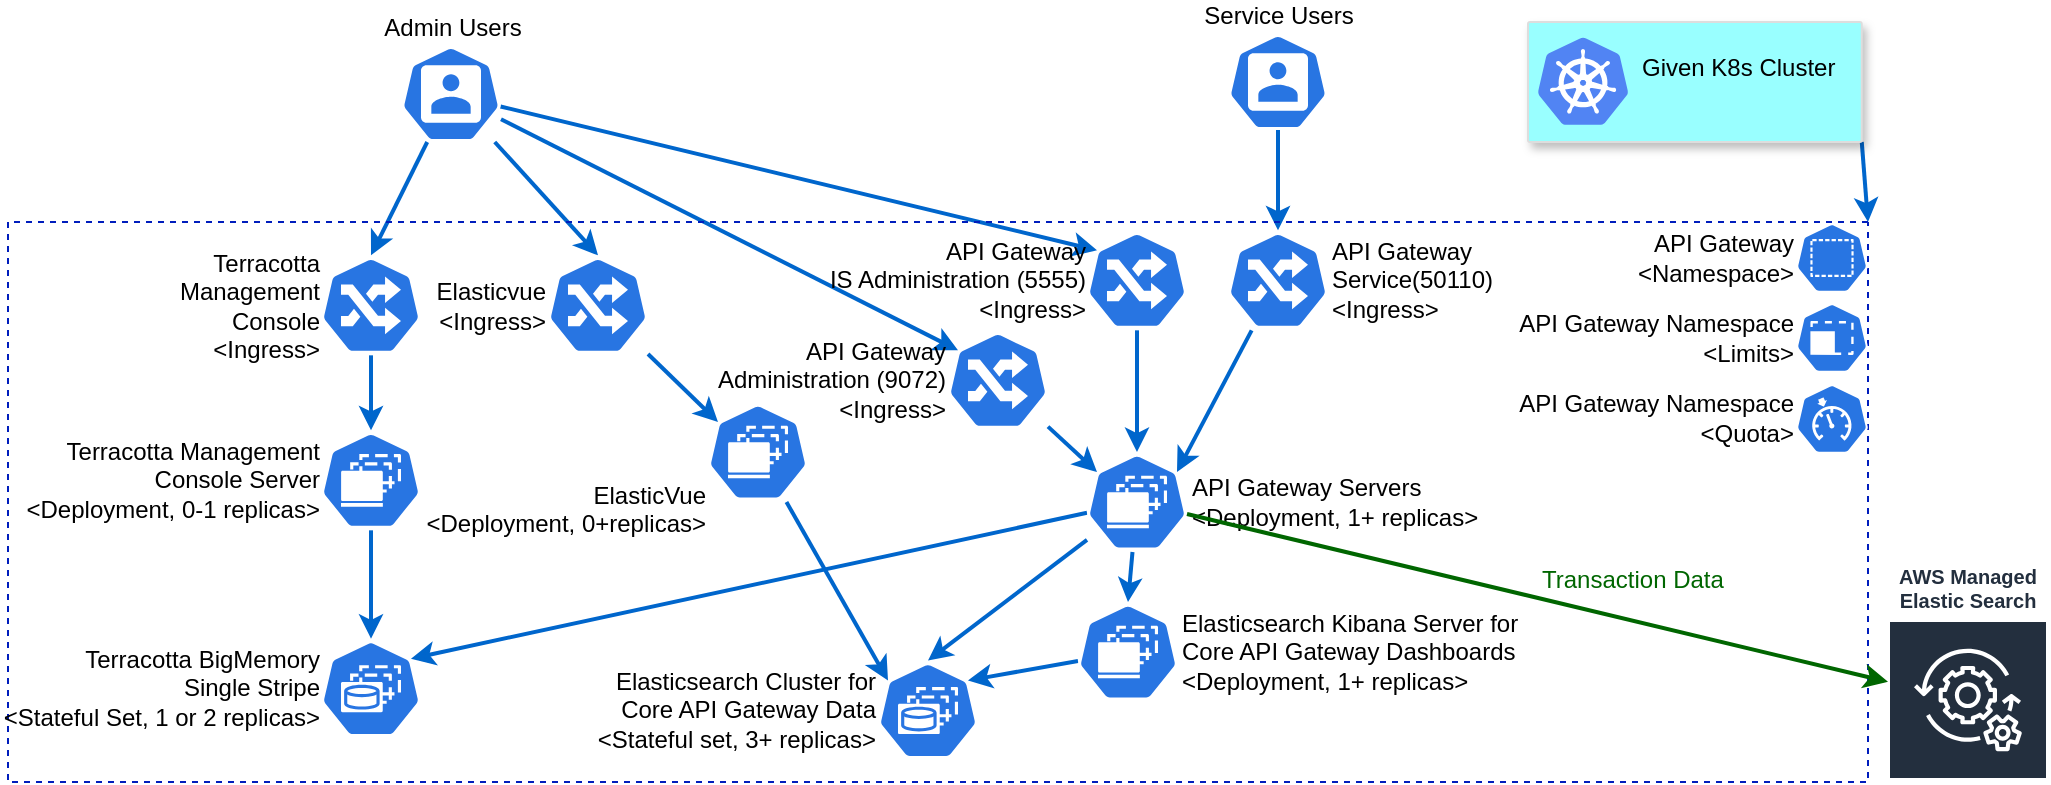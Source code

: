 <mxfile>
    <diagram id="Z4bislkCZCzLa6wyw-eV" name="Page-1">
        <mxGraphModel dx="1128" dy="679" grid="1" gridSize="10" guides="1" tooltips="1" connect="1" arrows="1" fold="1" page="1" pageScale="1" pageWidth="1169" pageHeight="827" background="#ffffff" math="0" shadow="0">
            <root>
                <mxCell id="0"/>
                <mxCell id="1" parent="0"/>
                <mxCell id="44" style="edgeStyle=none;html=1;fontSize=12;fontColor=#000000;strokeColor=#0066CC;strokeWidth=2;entryX=1;entryY=0;entryDx=0;entryDy=0;exitX=1;exitY=1;exitDx=0;exitDy=0;" edge="1" parent="1" source="11" target="13">
                    <mxGeometry relative="1" as="geometry">
                        <mxPoint x="963.385" y="110" as="sourcePoint"/>
                        <mxPoint x="892.2" y="140" as="targetPoint"/>
                    </mxGeometry>
                </mxCell>
                <mxCell id="11" value="" style="strokeColor=#dddddd;shadow=1;strokeWidth=1;rounded=1;absoluteArcSize=1;arcSize=2;labelBackgroundColor=none;fontColor=default;fillColor=#99FFFF;" vertex="1" parent="1">
                    <mxGeometry x="790" y="40" width="166.88" height="60" as="geometry"/>
                </mxCell>
                <mxCell id="12" value="&lt;font color=&quot;#000000&quot;&gt;Given K8s Cluster&lt;br&gt;&lt;br&gt;&lt;/font&gt;" style="sketch=0;dashed=0;connectable=0;html=1;fillColor=#5184F3;strokeColor=none;shape=mxgraph.gcp2.kubernetes_logo;part=1;labelPosition=right;verticalLabelPosition=middle;align=left;verticalAlign=middle;spacingLeft=5;fontColor=#999999;fontSize=12;labelBackgroundColor=none;" vertex="1" parent="11">
                    <mxGeometry width="45" height="43.65" relative="1" as="geometry">
                        <mxPoint x="5" y="7.675" as="offset"/>
                    </mxGeometry>
                </mxCell>
                <mxCell id="33" style="edgeStyle=none;html=1;entryX=0.5;entryY=0;entryDx=0;entryDy=0;entryPerimeter=0;fontSize=12;fontColor=#000000;strokeColor=#0066CC;strokeWidth=2;" edge="1" parent="1" source="17" target="31">
                    <mxGeometry relative="1" as="geometry"/>
                </mxCell>
                <mxCell id="17" value="Service Users" style="sketch=0;html=1;dashed=0;whitespace=wrap;fillColor=#2875E2;strokeColor=#ffffff;points=[[0.005,0.63,0],[0.1,0.2,0],[0.9,0.2,0],[0.5,0,0],[0.995,0.63,0],[0.72,0.99,0],[0.5,1,0],[0.28,0.99,0]];shape=mxgraph.kubernetes.icon;prIcon=user;rounded=1;shadow=0;glass=0;labelBackgroundColor=none;fontSize=12;fontColor=#000000;labelPosition=center;verticalLabelPosition=top;align=center;verticalAlign=bottom;" vertex="1" parent="1">
                    <mxGeometry x="640" y="46" width="50" height="48" as="geometry"/>
                </mxCell>
                <mxCell id="27" style="edgeStyle=none;html=1;entryX=0.5;entryY=0;entryDx=0;entryDy=0;entryPerimeter=0;fontSize=12;fontColor=#000000;strokeColor=#0066CC;strokeWidth=2;" edge="1" parent="1" source="18" target="3">
                    <mxGeometry relative="1" as="geometry"/>
                </mxCell>
                <mxCell id="28" style="edgeStyle=none;html=1;entryX=0.1;entryY=0.2;entryDx=0;entryDy=0;entryPerimeter=0;fontSize=12;fontColor=#000000;strokeColor=#0066CC;strokeWidth=2;" edge="1" parent="1" source="18" target="26">
                    <mxGeometry relative="1" as="geometry"/>
                </mxCell>
                <mxCell id="32" style="edgeStyle=none;html=1;exitX=0.995;exitY=0.63;exitDx=0;exitDy=0;exitPerimeter=0;entryX=0.1;entryY=0.2;entryDx=0;entryDy=0;entryPerimeter=0;fontSize=12;fontColor=#000000;strokeColor=#0066CC;strokeWidth=2;" edge="1" parent="1" source="18" target="48">
                    <mxGeometry relative="1" as="geometry"/>
                </mxCell>
                <mxCell id="41" style="edgeStyle=none;html=1;entryX=0.5;entryY=0;entryDx=0;entryDy=0;entryPerimeter=0;fontSize=12;fontColor=#000000;strokeColor=#0066CC;strokeWidth=2;" edge="1" parent="1" source="18" target="40">
                    <mxGeometry relative="1" as="geometry"/>
                </mxCell>
                <mxCell id="18" value="Admin Users" style="sketch=0;html=1;dashed=0;whitespace=wrap;fillColor=#2875E2;strokeColor=#ffffff;points=[[0.005,0.63,0],[0.1,0.2,0],[0.9,0.2,0],[0.5,0,0],[0.995,0.63,0],[0.72,0.99,0],[0.5,1,0],[0.28,0.99,0]];shape=mxgraph.kubernetes.icon;prIcon=user;rounded=1;shadow=0;glass=0;labelBackgroundColor=none;fontSize=12;fontColor=#000000;labelPosition=center;verticalLabelPosition=top;align=center;verticalAlign=bottom;" vertex="1" parent="1">
                    <mxGeometry x="226.5" y="52" width="50" height="48" as="geometry"/>
                </mxCell>
                <mxCell id="38" value="AWS Managed Elastic Search" style="sketch=0;outlineConnect=0;fontColor=#232F3E;gradientColor=none;strokeColor=#ffffff;fillColor=#232F3E;dashed=0;verticalLabelPosition=top;verticalAlign=bottom;align=center;html=1;whiteSpace=wrap;fontSize=10;fontStyle=1;spacing=3;shape=mxgraph.aws4.productIcon;prIcon=mxgraph.aws4.managed_services;rounded=1;shadow=0;glass=0;labelBackgroundColor=none;labelPosition=center;" vertex="1" parent="1">
                    <mxGeometry x="970" y="339" width="80" height="81" as="geometry"/>
                </mxCell>
                <mxCell id="13" value="" style="swimlane;startSize=0;labelBackgroundColor=none;fontColor=#ffffff;fillColor=#0050ef;strokeWidth=1;rounded=1;arcSize=13;swimlaneLine=0;dashed=1;shadow=0;sketch=0;glass=0;strokeColor=#001DBC;align=right;labelPosition=left;verticalLabelPosition=middle;verticalAlign=middle;" vertex="1" parent="1">
                    <mxGeometry x="30" y="140" width="930" height="280" as="geometry">
                        <mxRectangle x="30" y="140" width="50" height="40" as="alternateBounds"/>
                    </mxGeometry>
                </mxCell>
                <mxCell id="23" style="edgeStyle=none;html=1;entryX=0.5;entryY=0;entryDx=0;entryDy=0;entryPerimeter=0;fontSize=12;fontColor=#000000;strokeColor=#0066CC;strokeWidth=2;" edge="1" parent="13" source="16" target="2">
                    <mxGeometry relative="1" as="geometry"/>
                </mxCell>
                <mxCell id="16" value="Terracotta Management&lt;br&gt;Console Server&lt;br&gt;&amp;lt;Deployment, 0-1 replicas&amp;gt;" style="sketch=0;html=1;dashed=0;whitespace=wrap;fillColor=#2875E2;strokeColor=#ffffff;points=[[0.005,0.63,0],[0.1,0.2,0],[0.9,0.2,0],[0.5,0,0],[0.995,0.63,0],[0.72,0.99,0],[0.5,1,0],[0.28,0.99,0]];shape=mxgraph.kubernetes.icon;prIcon=ds;rounded=1;shadow=0;glass=0;labelBackgroundColor=none;fontSize=12;fontColor=#000000;labelPosition=left;verticalLabelPosition=middle;align=right;verticalAlign=middle;" vertex="1" parent="13">
                    <mxGeometry x="156.5" y="104.167" width="50" height="50" as="geometry"/>
                </mxCell>
                <mxCell id="2" value="Terracotta BigMemory&lt;br&gt;Single Stripe&lt;br&gt;&amp;lt;Stateful Set, 1 or 2 replicas&amp;gt;" style="sketch=0;html=1;dashed=0;whitespace=wrap;fillColor=#2875E2;strokeColor=#ffffff;points=[[0.005,0.63,0],[0.1,0.2,0],[0.9,0.2,0],[0.5,0,0],[0.995,0.63,0],[0.72,0.99,0],[0.5,1,0],[0.28,0.99,0]];shape=mxgraph.kubernetes.icon;prIcon=sts;labelPosition=left;verticalLabelPosition=middle;align=right;verticalAlign=middle;fontColor=#000000;" vertex="1" parent="13">
                    <mxGeometry x="156.5" y="208.333" width="50" height="50" as="geometry"/>
                </mxCell>
                <mxCell id="19" value="" style="edgeStyle=none;html=1;fontSize=12;fontColor=#000000;strokeColor=#0066CC;strokeWidth=2;" edge="1" parent="13" source="3" target="16">
                    <mxGeometry relative="1" as="geometry"/>
                </mxCell>
                <mxCell id="3" value="Terracotta&lt;br&gt;Management&lt;br&gt;Console&lt;br&gt;&amp;lt;Ingress&amp;gt;" style="sketch=0;html=1;dashed=0;whitespace=wrap;fillColor=#2875E2;strokeColor=#ffffff;points=[[0.005,0.63,0],[0.1,0.2,0],[0.9,0.2,0],[0.5,0,0],[0.995,0.63,0],[0.72,0.99,0],[0.5,1,0],[0.28,0.99,0]];shape=mxgraph.kubernetes.icon;prIcon=ing;fontColor=#000000;labelPosition=left;verticalLabelPosition=middle;align=right;verticalAlign=middle;" vertex="1" parent="13">
                    <mxGeometry x="156.5" y="16.667" width="50" height="50" as="geometry"/>
                </mxCell>
                <mxCell id="20" value="Elasticsearch Cluster for&lt;br&gt;Core API Gateway Data&lt;br&gt;&amp;lt;Stateful set, 3+ replicas&amp;gt;" style="sketch=0;html=1;dashed=0;whitespace=wrap;fillColor=#2875E2;strokeColor=#ffffff;points=[[0.005,0.63,0],[0.1,0.2,0],[0.9,0.2,0],[0.5,0,0],[0.995,0.63,0],[0.72,0.99,0],[0.5,1,0],[0.28,0.99,0]];shape=mxgraph.kubernetes.icon;prIcon=sts;rounded=1;shadow=0;glass=0;labelBackgroundColor=none;fontSize=12;fontColor=#000000;labelPosition=left;verticalLabelPosition=middle;align=right;verticalAlign=middle;" vertex="1" parent="13">
                    <mxGeometry x="435" y="219.25" width="50" height="50" as="geometry"/>
                </mxCell>
                <mxCell id="24" style="edgeStyle=none;html=1;entryX=0.9;entryY=0.2;entryDx=0;entryDy=0;entryPerimeter=0;fontSize=12;fontColor=#000000;strokeColor=#0066CC;strokeWidth=2;" edge="1" parent="13" source="22" target="20">
                    <mxGeometry relative="1" as="geometry"/>
                </mxCell>
                <mxCell id="22" value="Elasticsearch Kibana Server for&lt;br&gt;Core API Gateway Dashboards&lt;br&gt;&amp;lt;Deployment, 1+ replicas&amp;gt;" style="sketch=0;html=1;dashed=0;whitespace=wrap;fillColor=#2875E2;strokeColor=#ffffff;points=[[0.005,0.63,0],[0.1,0.2,0],[0.9,0.2,0],[0.5,0,0],[0.995,0.63,0],[0.72,0.99,0],[0.5,1,0],[0.28,0.99,0]];shape=mxgraph.kubernetes.icon;prIcon=ds;rounded=1;shadow=0;glass=0;labelBackgroundColor=none;fontSize=12;fontColor=#000000;labelPosition=right;verticalLabelPosition=middle;align=left;verticalAlign=middle;" vertex="1" parent="13">
                    <mxGeometry x="535" y="190" width="50" height="50" as="geometry"/>
                </mxCell>
                <mxCell id="29" style="edgeStyle=none;html=1;entryX=0.5;entryY=0;entryDx=0;entryDy=0;entryPerimeter=0;fontSize=12;fontColor=#000000;strokeColor=#0066CC;strokeWidth=2;" edge="1" parent="13" source="25" target="22">
                    <mxGeometry relative="1" as="geometry"/>
                </mxCell>
                <mxCell id="47" style="edgeStyle=none;html=1;entryX=0.9;entryY=0.2;entryDx=0;entryDy=0;entryPerimeter=0;labelBackgroundColor=none;fontSize=12;fontColor=#006600;strokeColor=#0066CC;strokeWidth=2;" edge="1" parent="13" source="25" target="2">
                    <mxGeometry relative="1" as="geometry"/>
                </mxCell>
                <mxCell id="25" value="API Gateway Servers&lt;br&gt;&amp;lt;Deployment, 1+ replicas&amp;gt;" style="sketch=0;html=1;dashed=0;whitespace=wrap;fillColor=#2875E2;strokeColor=#ffffff;points=[[0.005,0.63,0],[0.1,0.2,0],[0.9,0.2,0],[0.5,0,0],[0.995,0.63,0],[0.72,0.99,0],[0.5,1,0],[0.28,0.99,0]];shape=mxgraph.kubernetes.icon;prIcon=ds;rounded=1;shadow=0;glass=0;labelBackgroundColor=none;fontSize=12;fontColor=#000000;labelPosition=right;verticalLabelPosition=middle;align=left;verticalAlign=middle;" vertex="1" parent="13">
                    <mxGeometry x="539.5" y="115" width="50" height="50" as="geometry"/>
                </mxCell>
                <mxCell id="26" value="API Gateway&lt;br&gt;Administration (9072)&lt;br&gt;&amp;lt;Ingress&amp;gt;" style="sketch=0;html=1;dashed=0;whitespace=wrap;fillColor=#2875E2;strokeColor=#ffffff;points=[[0.005,0.63,0],[0.1,0.2,0],[0.9,0.2,0],[0.5,0,0],[0.995,0.63,0],[0.72,0.99,0],[0.5,1,0],[0.28,0.99,0]];shape=mxgraph.kubernetes.icon;prIcon=ing;rounded=1;shadow=0;glass=0;labelBackgroundColor=none;fontSize=12;fontColor=#000000;labelPosition=left;verticalLabelPosition=middle;align=right;verticalAlign=middle;" vertex="1" parent="13">
                    <mxGeometry x="470" y="54.167" width="50" height="50" as="geometry"/>
                </mxCell>
                <mxCell id="30" style="edgeStyle=none;html=1;fontSize=12;fontColor=#000000;strokeColor=#0066CC;strokeWidth=2;entryX=0.1;entryY=0.2;entryDx=0;entryDy=0;entryPerimeter=0;" edge="1" parent="13" source="26" target="25">
                    <mxGeometry relative="1" as="geometry"/>
                </mxCell>
                <mxCell id="34" style="edgeStyle=none;html=1;entryX=0.9;entryY=0.2;entryDx=0;entryDy=0;entryPerimeter=0;fontSize=12;fontColor=#000000;strokeColor=#0066CC;strokeWidth=2;" edge="1" parent="13" source="31" target="25">
                    <mxGeometry relative="1" as="geometry"/>
                </mxCell>
                <mxCell id="31" value="API Gateway&lt;br&gt;Service(50110)&lt;br&gt;&amp;lt;Ingress&amp;gt;" style="sketch=0;html=1;dashed=0;whitespace=wrap;fillColor=#2875E2;strokeColor=#ffffff;points=[[0.005,0.63,0],[0.1,0.2,0],[0.9,0.2,0],[0.5,0,0],[0.995,0.63,0],[0.72,0.99,0],[0.5,1,0],[0.28,0.99,0]];shape=mxgraph.kubernetes.icon;prIcon=ing;rounded=1;shadow=0;glass=0;labelBackgroundColor=none;fontSize=12;fontColor=#000000;labelPosition=right;verticalLabelPosition=middle;align=left;verticalAlign=middle;" vertex="1" parent="13">
                    <mxGeometry x="610" y="4.167" width="50" height="50" as="geometry"/>
                </mxCell>
                <mxCell id="37" style="edgeStyle=none;html=1;fontSize=12;fontColor=#000000;strokeColor=#0066CC;strokeWidth=2;entryX=0.5;entryY=0;entryDx=0;entryDy=0;entryPerimeter=0;" edge="1" parent="13" source="25" target="20">
                    <mxGeometry relative="1" as="geometry"/>
                </mxCell>
                <mxCell id="39" value="&lt;br&gt;&lt;br&gt;&lt;br&gt;&lt;br&gt;ElasticVue&lt;br&gt;&amp;lt;Deployment, 0+replicas&amp;gt;" style="sketch=0;html=1;dashed=0;whitespace=wrap;fillColor=#2875E2;strokeColor=#ffffff;points=[[0.005,0.63,0],[0.1,0.2,0],[0.9,0.2,0],[0.5,0,0],[0.995,0.63,0],[0.72,0.99,0],[0.5,1,0],[0.28,0.99,0]];shape=mxgraph.kubernetes.icon;prIcon=ds;rounded=1;shadow=0;glass=0;labelBackgroundColor=none;fontSize=12;fontColor=#000000;labelPosition=left;verticalLabelPosition=middle;align=right;verticalAlign=middle;" vertex="1" parent="13">
                    <mxGeometry x="350" y="90.005" width="50" height="50" as="geometry"/>
                </mxCell>
                <mxCell id="43" style="edgeStyle=none;html=1;entryX=0.1;entryY=0.2;entryDx=0;entryDy=0;entryPerimeter=0;fontSize=12;fontColor=#000000;strokeColor=#0066CC;strokeWidth=2;" edge="1" parent="13" source="39" target="20">
                    <mxGeometry relative="1" as="geometry"/>
                </mxCell>
                <mxCell id="40" value="Elasticvue&lt;br&gt;&amp;lt;Ingress&amp;gt;" style="sketch=0;html=1;dashed=0;whitespace=wrap;fillColor=#2875E2;strokeColor=#ffffff;points=[[0.005,0.63,0],[0.1,0.2,0],[0.9,0.2,0],[0.5,0,0],[0.995,0.63,0],[0.72,0.99,0],[0.5,1,0],[0.28,0.99,0]];shape=mxgraph.kubernetes.icon;prIcon=ing;rounded=1;shadow=0;glass=0;labelBackgroundColor=none;fontSize=12;fontColor=#000000;labelPosition=left;verticalLabelPosition=middle;align=right;verticalAlign=middle;" vertex="1" parent="13">
                    <mxGeometry x="270" y="16.67" width="50" height="50" as="geometry"/>
                </mxCell>
                <mxCell id="42" style="edgeStyle=none;html=1;entryX=0.1;entryY=0.2;entryDx=0;entryDy=0;entryPerimeter=0;fontSize=12;fontColor=#000000;strokeColor=#0066CC;strokeWidth=2;" edge="1" parent="13" source="40" target="39">
                    <mxGeometry relative="1" as="geometry"/>
                </mxCell>
                <mxCell id="14" value="API Gateway Namespace&lt;br&gt;&amp;lt;Quota&amp;gt;" style="sketch=0;html=1;dashed=0;whitespace=wrap;fillColor=#2875E2;strokeColor=#ffffff;points=[[0.005,0.63,0],[0.1,0.2,0],[0.9,0.2,0],[0.5,0,0],[0.995,0.63,0],[0.72,0.99,0],[0.5,1,0],[0.28,0.99,0]];shape=mxgraph.kubernetes.icon;prIcon=quota;rounded=1;shadow=0;glass=0;labelBackgroundColor=none;fontSize=12;fontColor=#000000;labelPosition=left;verticalLabelPosition=middle;align=right;verticalAlign=middle;" vertex="1" parent="13">
                    <mxGeometry x="893.998" y="80.497" width="36" height="36" as="geometry"/>
                </mxCell>
                <mxCell id="9" value="API Gateway Namespace&lt;br&gt;&amp;lt;Limits&amp;gt;" style="sketch=0;html=1;dashed=0;whitespace=wrap;fillColor=#2875E2;strokeColor=#ffffff;points=[[0.005,0.63,0],[0.1,0.2,0],[0.9,0.2,0],[0.5,0,0],[0.995,0.63,0],[0.72,0.99,0],[0.5,1,0],[0.28,0.99,0]];shape=mxgraph.kubernetes.icon;prIcon=limits;fontColor=#000000;labelPosition=left;verticalLabelPosition=middle;align=right;verticalAlign=middle;" vertex="1" parent="13">
                    <mxGeometry x="893.998" y="40" width="36" height="36" as="geometry"/>
                </mxCell>
                <mxCell id="10" value="API Gateway&lt;br&gt;&amp;lt;Namespace&amp;gt;" style="sketch=0;html=1;dashed=0;whitespace=wrap;fillColor=#2875E2;strokeColor=#ffffff;points=[[0.005,0.63,0],[0.1,0.2,0],[0.9,0.2,0],[0.5,0,0],[0.995,0.63,0],[0.72,0.99,0],[0.5,1,0],[0.28,0.99,0]];shape=mxgraph.kubernetes.icon;prIcon=ns;fontColor=#000000;labelPosition=left;verticalLabelPosition=middle;align=right;verticalAlign=middle;fontSize=12;" vertex="1" parent="13">
                    <mxGeometry x="893.998" y="0.001" width="36" height="36" as="geometry"/>
                </mxCell>
                <mxCell id="50" value="" style="edgeStyle=none;html=1;labelBackgroundColor=none;fontSize=12;fontColor=#006600;strokeColor=#0066CC;strokeWidth=2;entryX=0.5;entryY=0;entryDx=0;entryDy=0;entryPerimeter=0;" edge="1" parent="13" source="48" target="25">
                    <mxGeometry relative="1" as="geometry"/>
                </mxCell>
                <mxCell id="48" value="API Gateway&lt;br&gt;IS Administration (5555)&lt;br&gt;&amp;lt;Ingress&amp;gt;" style="sketch=0;html=1;dashed=0;whitespace=wrap;fillColor=#2875E2;strokeColor=#ffffff;points=[[0.005,0.63,0],[0.1,0.2,0],[0.9,0.2,0],[0.5,0,0],[0.995,0.63,0],[0.72,0.99,0],[0.5,1,0],[0.28,0.99,0]];shape=mxgraph.kubernetes.icon;prIcon=ing;rounded=1;shadow=0;glass=0;labelBackgroundColor=none;fontSize=12;fontColor=#000000;labelPosition=left;verticalLabelPosition=middle;align=right;verticalAlign=middle;" vertex="1" parent="13">
                    <mxGeometry x="539.5" y="4.167" width="50" height="50" as="geometry"/>
                </mxCell>
                <mxCell id="46" value="Transaction Data" style="edgeStyle=none;html=1;fontSize=12;fontColor=#006600;strokeColor=#006600;strokeWidth=2;labelBackgroundColor=none;labelPosition=right;verticalLabelPosition=top;align=left;verticalAlign=bottom;" edge="1" parent="1" source="25" target="38">
                    <mxGeometry relative="1" as="geometry"/>
                </mxCell>
            </root>
        </mxGraphModel>
    </diagram>
</mxfile>